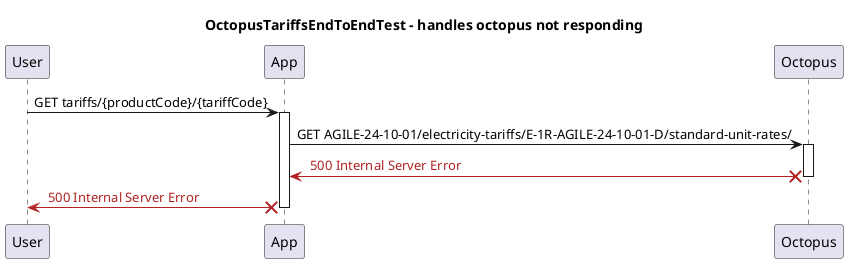 @startuml
title OctopusTariffsEndToEndTest - handles octopus not responding
participant "User"
participant "App"
participant "Octopus"
"User" -> "App": GET tariffs/{productCode}/{tariffCode}
activate "App"
"App" -> "Octopus": GET AGILE-24-10-01/electricity-tariffs/E-1R-AGILE-24-10-01-D/standard-unit-rates/
activate "Octopus"

"Octopus" X-[#FireBrick]> "App": <color:FireBrick> 500 Internal Server Error
deactivate "Octopus"
"App" X-[#FireBrick]> "User": <color:FireBrick> 500 Internal Server Error
deactivate "App"
@enduml